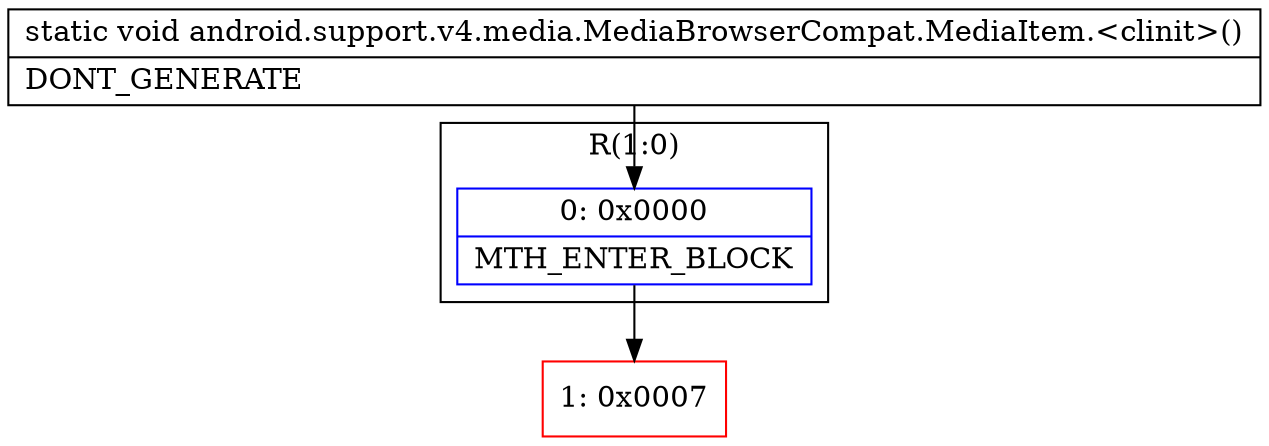 digraph "CFG forandroid.support.v4.media.MediaBrowserCompat.MediaItem.\<clinit\>()V" {
subgraph cluster_Region_1854772406 {
label = "R(1:0)";
node [shape=record,color=blue];
Node_0 [shape=record,label="{0\:\ 0x0000|MTH_ENTER_BLOCK\l}"];
}
Node_1 [shape=record,color=red,label="{1\:\ 0x0007}"];
MethodNode[shape=record,label="{static void android.support.v4.media.MediaBrowserCompat.MediaItem.\<clinit\>()  | DONT_GENERATE\l}"];
MethodNode -> Node_0;
Node_0 -> Node_1;
}

